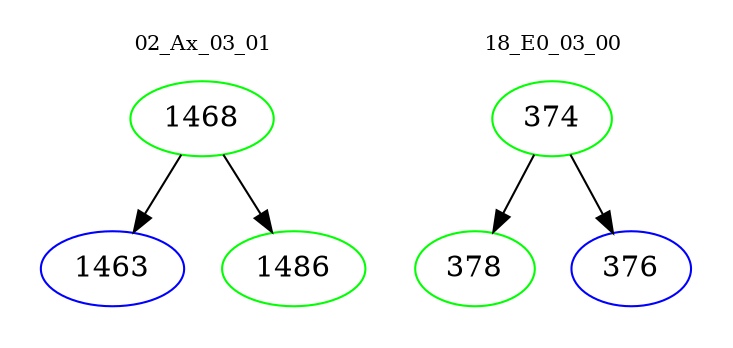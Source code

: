 digraph{
subgraph cluster_0 {
color = white
label = "02_Ax_03_01";
fontsize=10;
T0_1468 [label="1468", color="green"]
T0_1468 -> T0_1463 [color="black"]
T0_1463 [label="1463", color="blue"]
T0_1468 -> T0_1486 [color="black"]
T0_1486 [label="1486", color="green"]
}
subgraph cluster_1 {
color = white
label = "18_E0_03_00";
fontsize=10;
T1_374 [label="374", color="green"]
T1_374 -> T1_378 [color="black"]
T1_378 [label="378", color="green"]
T1_374 -> T1_376 [color="black"]
T1_376 [label="376", color="blue"]
}
}
